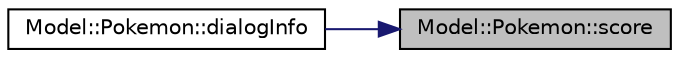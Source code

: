 digraph "Model::Pokemon::score"
{
 // LATEX_PDF_SIZE
  edge [fontname="Helvetica",fontsize="10",labelfontname="Helvetica",labelfontsize="10"];
  node [fontname="Helvetica",fontsize="10",shape=record];
  rankdir="RL";
  Node1 [label="Model::Pokemon::score",height=0.2,width=0.4,color="black", fillcolor="grey75", style="filled", fontcolor="black",tooltip="score"];
  Node1 -> Node2 [dir="back",color="midnightblue",fontsize="10",style="solid",fontname="Helvetica"];
  Node2 [label="Model::Pokemon::dialogInfo",height=0.2,width=0.4,color="black", fillcolor="white", style="filled",URL="$class_model_1_1_pokemon.html#a2ae7a493495d019cc5a16388523cc8ae",tooltip="dialogInfo"];
}
